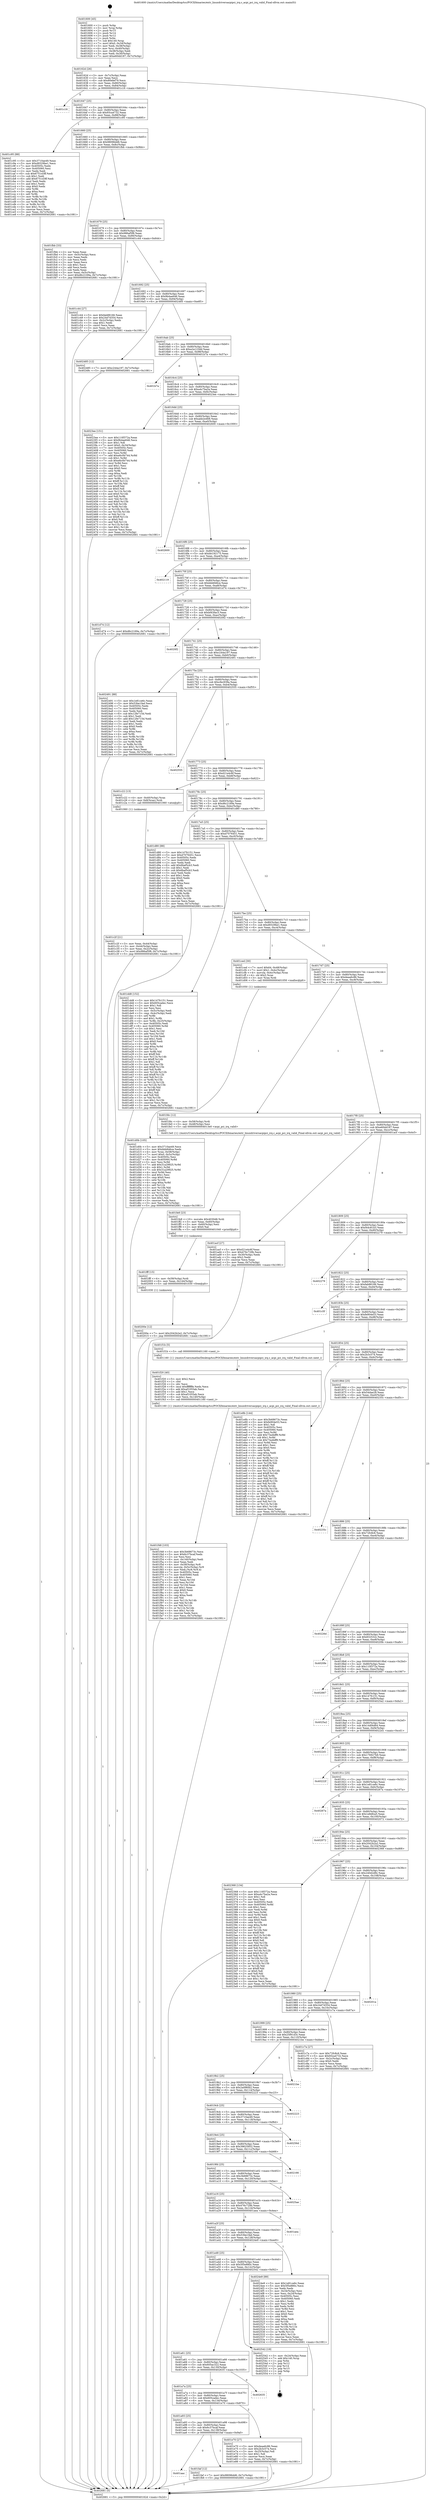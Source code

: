 digraph "0x401600" {
  label = "0x401600 (/mnt/c/Users/mathe/Desktop/tcc/POCII/binaries/extr_linuxdriversacpipci_irq.c_acpi_pci_irq_valid_Final-ollvm.out::main(0))"
  labelloc = "t"
  node[shape=record]

  Entry [label="",width=0.3,height=0.3,shape=circle,fillcolor=black,style=filled]
  "0x40162d" [label="{
     0x40162d [26]\l
     | [instrs]\l
     &nbsp;&nbsp;0x40162d \<+3\>: mov -0x7c(%rbp),%eax\l
     &nbsp;&nbsp;0x401630 \<+2\>: mov %eax,%ecx\l
     &nbsp;&nbsp;0x401632 \<+6\>: sub $0x80efef79,%ecx\l
     &nbsp;&nbsp;0x401638 \<+3\>: mov %eax,-0x80(%rbp)\l
     &nbsp;&nbsp;0x40163b \<+6\>: mov %ecx,-0x84(%rbp)\l
     &nbsp;&nbsp;0x401641 \<+6\>: je 0000000000401c16 \<main+0x616\>\l
  }"]
  "0x401c16" [label="{
     0x401c16\l
  }", style=dashed]
  "0x401647" [label="{
     0x401647 [25]\l
     | [instrs]\l
     &nbsp;&nbsp;0x401647 \<+5\>: jmp 000000000040164c \<main+0x4c\>\l
     &nbsp;&nbsp;0x40164c \<+3\>: mov -0x80(%rbp),%eax\l
     &nbsp;&nbsp;0x40164f \<+5\>: sub $0x93ca4732,%eax\l
     &nbsp;&nbsp;0x401654 \<+6\>: mov %eax,-0x88(%rbp)\l
     &nbsp;&nbsp;0x40165a \<+6\>: je 0000000000401c95 \<main+0x695\>\l
  }"]
  Exit [label="",width=0.3,height=0.3,shape=circle,fillcolor=black,style=filled,peripheries=2]
  "0x401c95" [label="{
     0x401c95 [88]\l
     | [instrs]\l
     &nbsp;&nbsp;0x401c95 \<+5\>: mov $0x3710ae49,%eax\l
     &nbsp;&nbsp;0x401c9a \<+5\>: mov $0xd9329be1,%ecx\l
     &nbsp;&nbsp;0x401c9f \<+7\>: mov 0x40505c,%edx\l
     &nbsp;&nbsp;0x401ca6 \<+7\>: mov 0x405060,%esi\l
     &nbsp;&nbsp;0x401cad \<+2\>: mov %edx,%edi\l
     &nbsp;&nbsp;0x401caf \<+6\>: sub $0x6751d3ff,%edi\l
     &nbsp;&nbsp;0x401cb5 \<+3\>: sub $0x1,%edi\l
     &nbsp;&nbsp;0x401cb8 \<+6\>: add $0x6751d3ff,%edi\l
     &nbsp;&nbsp;0x401cbe \<+3\>: imul %edi,%edx\l
     &nbsp;&nbsp;0x401cc1 \<+3\>: and $0x1,%edx\l
     &nbsp;&nbsp;0x401cc4 \<+3\>: cmp $0x0,%edx\l
     &nbsp;&nbsp;0x401cc7 \<+4\>: sete %r8b\l
     &nbsp;&nbsp;0x401ccb \<+3\>: cmp $0xa,%esi\l
     &nbsp;&nbsp;0x401cce \<+4\>: setl %r9b\l
     &nbsp;&nbsp;0x401cd2 \<+3\>: mov %r8b,%r10b\l
     &nbsp;&nbsp;0x401cd5 \<+3\>: and %r9b,%r10b\l
     &nbsp;&nbsp;0x401cd8 \<+3\>: xor %r9b,%r8b\l
     &nbsp;&nbsp;0x401cdb \<+3\>: or %r8b,%r10b\l
     &nbsp;&nbsp;0x401cde \<+4\>: test $0x1,%r10b\l
     &nbsp;&nbsp;0x401ce2 \<+3\>: cmovne %ecx,%eax\l
     &nbsp;&nbsp;0x401ce5 \<+3\>: mov %eax,-0x7c(%rbp)\l
     &nbsp;&nbsp;0x401ce8 \<+5\>: jmp 0000000000402681 \<main+0x1081\>\l
  }"]
  "0x401660" [label="{
     0x401660 [25]\l
     | [instrs]\l
     &nbsp;&nbsp;0x401660 \<+5\>: jmp 0000000000401665 \<main+0x65\>\l
     &nbsp;&nbsp;0x401665 \<+3\>: mov -0x80(%rbp),%eax\l
     &nbsp;&nbsp;0x401668 \<+5\>: sub $0x98096dd6,%eax\l
     &nbsp;&nbsp;0x40166d \<+6\>: mov %eax,-0x8c(%rbp)\l
     &nbsp;&nbsp;0x401673 \<+6\>: je 0000000000401fbb \<main+0x9bb\>\l
  }"]
  "0x40200e" [label="{
     0x40200e [12]\l
     | [instrs]\l
     &nbsp;&nbsp;0x40200e \<+7\>: movl $0x2042b2a2,-0x7c(%rbp)\l
     &nbsp;&nbsp;0x402015 \<+5\>: jmp 0000000000402681 \<main+0x1081\>\l
  }"]
  "0x401fbb" [label="{
     0x401fbb [33]\l
     | [instrs]\l
     &nbsp;&nbsp;0x401fbb \<+2\>: xor %eax,%eax\l
     &nbsp;&nbsp;0x401fbd \<+3\>: mov -0x5c(%rbp),%ecx\l
     &nbsp;&nbsp;0x401fc0 \<+2\>: mov %eax,%edx\l
     &nbsp;&nbsp;0x401fc2 \<+2\>: sub %ecx,%edx\l
     &nbsp;&nbsp;0x401fc4 \<+2\>: mov %eax,%ecx\l
     &nbsp;&nbsp;0x401fc6 \<+3\>: sub $0x1,%ecx\l
     &nbsp;&nbsp;0x401fc9 \<+2\>: add %ecx,%edx\l
     &nbsp;&nbsp;0x401fcb \<+2\>: sub %edx,%eax\l
     &nbsp;&nbsp;0x401fcd \<+3\>: mov %eax,-0x5c(%rbp)\l
     &nbsp;&nbsp;0x401fd0 \<+7\>: movl $0xd6c2169a,-0x7c(%rbp)\l
     &nbsp;&nbsp;0x401fd7 \<+5\>: jmp 0000000000402681 \<main+0x1081\>\l
  }"]
  "0x401679" [label="{
     0x401679 [25]\l
     | [instrs]\l
     &nbsp;&nbsp;0x401679 \<+5\>: jmp 000000000040167e \<main+0x7e\>\l
     &nbsp;&nbsp;0x40167e \<+3\>: mov -0x80(%rbp),%eax\l
     &nbsp;&nbsp;0x401681 \<+5\>: sub $0x986af5f6,%eax\l
     &nbsp;&nbsp;0x401686 \<+6\>: mov %eax,-0x90(%rbp)\l
     &nbsp;&nbsp;0x40168c \<+6\>: je 0000000000401c44 \<main+0x644\>\l
  }"]
  "0x401fff" [label="{
     0x401fff [15]\l
     | [instrs]\l
     &nbsp;&nbsp;0x401fff \<+4\>: mov -0x58(%rbp),%rdi\l
     &nbsp;&nbsp;0x402003 \<+6\>: mov %eax,-0x144(%rbp)\l
     &nbsp;&nbsp;0x402009 \<+5\>: call 0000000000401030 \<free@plt\>\l
     | [calls]\l
     &nbsp;&nbsp;0x401030 \{1\} (unknown)\l
  }"]
  "0x401c44" [label="{
     0x401c44 [27]\l
     | [instrs]\l
     &nbsp;&nbsp;0x401c44 \<+5\>: mov $0xfab88166,%eax\l
     &nbsp;&nbsp;0x401c49 \<+5\>: mov $0x24d7d354,%ecx\l
     &nbsp;&nbsp;0x401c4e \<+3\>: mov -0x2c(%rbp),%edx\l
     &nbsp;&nbsp;0x401c51 \<+3\>: cmp $0x1,%edx\l
     &nbsp;&nbsp;0x401c54 \<+3\>: cmovl %ecx,%eax\l
     &nbsp;&nbsp;0x401c57 \<+3\>: mov %eax,-0x7c(%rbp)\l
     &nbsp;&nbsp;0x401c5a \<+5\>: jmp 0000000000402681 \<main+0x1081\>\l
  }"]
  "0x401692" [label="{
     0x401692 [25]\l
     | [instrs]\l
     &nbsp;&nbsp;0x401692 \<+5\>: jmp 0000000000401697 \<main+0x97\>\l
     &nbsp;&nbsp;0x401697 \<+3\>: mov -0x80(%rbp),%eax\l
     &nbsp;&nbsp;0x40169a \<+5\>: sub $0x9b4ae646,%eax\l
     &nbsp;&nbsp;0x40169f \<+6\>: mov %eax,-0x94(%rbp)\l
     &nbsp;&nbsp;0x4016a5 \<+6\>: je 0000000000402485 \<main+0xe85\>\l
  }"]
  "0x401fe8" [label="{
     0x401fe8 [23]\l
     | [instrs]\l
     &nbsp;&nbsp;0x401fe8 \<+10\>: movabs $0x4030d6,%rdi\l
     &nbsp;&nbsp;0x401ff2 \<+3\>: mov %eax,-0x60(%rbp)\l
     &nbsp;&nbsp;0x401ff5 \<+3\>: mov -0x60(%rbp),%esi\l
     &nbsp;&nbsp;0x401ff8 \<+2\>: mov $0x0,%al\l
     &nbsp;&nbsp;0x401ffa \<+5\>: call 0000000000401040 \<printf@plt\>\l
     | [calls]\l
     &nbsp;&nbsp;0x401040 \{1\} (unknown)\l
  }"]
  "0x402485" [label="{
     0x402485 [12]\l
     | [instrs]\l
     &nbsp;&nbsp;0x402485 \<+7\>: movl $0xc244a197,-0x7c(%rbp)\l
     &nbsp;&nbsp;0x40248c \<+5\>: jmp 0000000000402681 \<main+0x1081\>\l
  }"]
  "0x4016ab" [label="{
     0x4016ab [25]\l
     | [instrs]\l
     &nbsp;&nbsp;0x4016ab \<+5\>: jmp 00000000004016b0 \<main+0xb0\>\l
     &nbsp;&nbsp;0x4016b0 \<+3\>: mov -0x80(%rbp),%eax\l
     &nbsp;&nbsp;0x4016b3 \<+5\>: sub $0xa2a123dd,%eax\l
     &nbsp;&nbsp;0x4016b8 \<+6\>: mov %eax,-0x98(%rbp)\l
     &nbsp;&nbsp;0x4016be \<+6\>: je 0000000000401b7a \<main+0x57a\>\l
  }"]
  "0x401aac" [label="{
     0x401aac\l
  }", style=dashed]
  "0x401b7a" [label="{
     0x401b7a\l
  }", style=dashed]
  "0x4016c4" [label="{
     0x4016c4 [25]\l
     | [instrs]\l
     &nbsp;&nbsp;0x4016c4 \<+5\>: jmp 00000000004016c9 \<main+0xc9\>\l
     &nbsp;&nbsp;0x4016c9 \<+3\>: mov -0x80(%rbp),%eax\l
     &nbsp;&nbsp;0x4016cc \<+5\>: sub $0xa4c7ba2a,%eax\l
     &nbsp;&nbsp;0x4016d1 \<+6\>: mov %eax,-0x9c(%rbp)\l
     &nbsp;&nbsp;0x4016d7 \<+6\>: je 00000000004023ee \<main+0xdee\>\l
  }"]
  "0x401faf" [label="{
     0x401faf [12]\l
     | [instrs]\l
     &nbsp;&nbsp;0x401faf \<+7\>: movl $0x98096dd6,-0x7c(%rbp)\l
     &nbsp;&nbsp;0x401fb6 \<+5\>: jmp 0000000000402681 \<main+0x1081\>\l
  }"]
  "0x4023ee" [label="{
     0x4023ee [151]\l
     | [instrs]\l
     &nbsp;&nbsp;0x4023ee \<+5\>: mov $0x110f372a,%eax\l
     &nbsp;&nbsp;0x4023f3 \<+5\>: mov $0x9b4ae646,%ecx\l
     &nbsp;&nbsp;0x4023f8 \<+2\>: mov $0x1,%dl\l
     &nbsp;&nbsp;0x4023fa \<+7\>: movl $0x0,-0x34(%rbp)\l
     &nbsp;&nbsp;0x402401 \<+7\>: mov 0x40505c,%esi\l
     &nbsp;&nbsp;0x402408 \<+7\>: mov 0x405060,%edi\l
     &nbsp;&nbsp;0x40240f \<+3\>: mov %esi,%r8d\l
     &nbsp;&nbsp;0x402412 \<+7\>: add $0xe6c0b744,%r8d\l
     &nbsp;&nbsp;0x402419 \<+4\>: sub $0x1,%r8d\l
     &nbsp;&nbsp;0x40241d \<+7\>: sub $0xe6c0b744,%r8d\l
     &nbsp;&nbsp;0x402424 \<+4\>: imul %r8d,%esi\l
     &nbsp;&nbsp;0x402428 \<+3\>: and $0x1,%esi\l
     &nbsp;&nbsp;0x40242b \<+3\>: cmp $0x0,%esi\l
     &nbsp;&nbsp;0x40242e \<+4\>: sete %r9b\l
     &nbsp;&nbsp;0x402432 \<+3\>: cmp $0xa,%edi\l
     &nbsp;&nbsp;0x402435 \<+4\>: setl %r10b\l
     &nbsp;&nbsp;0x402439 \<+3\>: mov %r9b,%r11b\l
     &nbsp;&nbsp;0x40243c \<+4\>: xor $0xff,%r11b\l
     &nbsp;&nbsp;0x402440 \<+3\>: mov %r10b,%bl\l
     &nbsp;&nbsp;0x402443 \<+3\>: xor $0xff,%bl\l
     &nbsp;&nbsp;0x402446 \<+3\>: xor $0x0,%dl\l
     &nbsp;&nbsp;0x402449 \<+3\>: mov %r11b,%r14b\l
     &nbsp;&nbsp;0x40244c \<+4\>: and $0x0,%r14b\l
     &nbsp;&nbsp;0x402450 \<+3\>: and %dl,%r9b\l
     &nbsp;&nbsp;0x402453 \<+3\>: mov %bl,%r15b\l
     &nbsp;&nbsp;0x402456 \<+4\>: and $0x0,%r15b\l
     &nbsp;&nbsp;0x40245a \<+3\>: and %dl,%r10b\l
     &nbsp;&nbsp;0x40245d \<+3\>: or %r9b,%r14b\l
     &nbsp;&nbsp;0x402460 \<+3\>: or %r10b,%r15b\l
     &nbsp;&nbsp;0x402463 \<+3\>: xor %r15b,%r14b\l
     &nbsp;&nbsp;0x402466 \<+3\>: or %bl,%r11b\l
     &nbsp;&nbsp;0x402469 \<+4\>: xor $0xff,%r11b\l
     &nbsp;&nbsp;0x40246d \<+3\>: or $0x0,%dl\l
     &nbsp;&nbsp;0x402470 \<+3\>: and %dl,%r11b\l
     &nbsp;&nbsp;0x402473 \<+3\>: or %r11b,%r14b\l
     &nbsp;&nbsp;0x402476 \<+4\>: test $0x1,%r14b\l
     &nbsp;&nbsp;0x40247a \<+3\>: cmovne %ecx,%eax\l
     &nbsp;&nbsp;0x40247d \<+3\>: mov %eax,-0x7c(%rbp)\l
     &nbsp;&nbsp;0x402480 \<+5\>: jmp 0000000000402681 \<main+0x1081\>\l
  }"]
  "0x4016dd" [label="{
     0x4016dd [25]\l
     | [instrs]\l
     &nbsp;&nbsp;0x4016dd \<+5\>: jmp 00000000004016e2 \<main+0xe2\>\l
     &nbsp;&nbsp;0x4016e2 \<+3\>: mov -0x80(%rbp),%eax\l
     &nbsp;&nbsp;0x4016e5 \<+5\>: sub $0xabb2e468,%eax\l
     &nbsp;&nbsp;0x4016ea \<+6\>: mov %eax,-0xa0(%rbp)\l
     &nbsp;&nbsp;0x4016f0 \<+6\>: je 0000000000402600 \<main+0x1000\>\l
  }"]
  "0x401f48" [label="{
     0x401f48 [103]\l
     | [instrs]\l
     &nbsp;&nbsp;0x401f48 \<+5\>: mov $0x3b68673c,%ecx\l
     &nbsp;&nbsp;0x401f4d \<+5\>: mov $0x6c37bcaf,%edx\l
     &nbsp;&nbsp;0x401f52 \<+2\>: xor %esi,%esi\l
     &nbsp;&nbsp;0x401f54 \<+6\>: mov -0x140(%rbp),%edi\l
     &nbsp;&nbsp;0x401f5a \<+3\>: imul %eax,%edi\l
     &nbsp;&nbsp;0x401f5d \<+4\>: mov -0x58(%rbp),%r8\l
     &nbsp;&nbsp;0x401f61 \<+4\>: movslq -0x5c(%rbp),%r9\l
     &nbsp;&nbsp;0x401f65 \<+4\>: mov %edi,(%r8,%r9,4)\l
     &nbsp;&nbsp;0x401f69 \<+7\>: mov 0x40505c,%eax\l
     &nbsp;&nbsp;0x401f70 \<+7\>: mov 0x405060,%edi\l
     &nbsp;&nbsp;0x401f77 \<+3\>: sub $0x1,%esi\l
     &nbsp;&nbsp;0x401f7a \<+3\>: mov %eax,%r10d\l
     &nbsp;&nbsp;0x401f7d \<+3\>: add %esi,%r10d\l
     &nbsp;&nbsp;0x401f80 \<+4\>: imul %r10d,%eax\l
     &nbsp;&nbsp;0x401f84 \<+3\>: and $0x1,%eax\l
     &nbsp;&nbsp;0x401f87 \<+3\>: cmp $0x0,%eax\l
     &nbsp;&nbsp;0x401f8a \<+4\>: sete %r11b\l
     &nbsp;&nbsp;0x401f8e \<+3\>: cmp $0xa,%edi\l
     &nbsp;&nbsp;0x401f91 \<+3\>: setl %bl\l
     &nbsp;&nbsp;0x401f94 \<+3\>: mov %r11b,%r14b\l
     &nbsp;&nbsp;0x401f97 \<+3\>: and %bl,%r14b\l
     &nbsp;&nbsp;0x401f9a \<+3\>: xor %bl,%r11b\l
     &nbsp;&nbsp;0x401f9d \<+3\>: or %r11b,%r14b\l
     &nbsp;&nbsp;0x401fa0 \<+4\>: test $0x1,%r14b\l
     &nbsp;&nbsp;0x401fa4 \<+3\>: cmovne %edx,%ecx\l
     &nbsp;&nbsp;0x401fa7 \<+3\>: mov %ecx,-0x7c(%rbp)\l
     &nbsp;&nbsp;0x401faa \<+5\>: jmp 0000000000402681 \<main+0x1081\>\l
  }"]
  "0x402600" [label="{
     0x402600\l
  }", style=dashed]
  "0x4016f6" [label="{
     0x4016f6 [25]\l
     | [instrs]\l
     &nbsp;&nbsp;0x4016f6 \<+5\>: jmp 00000000004016fb \<main+0xfb\>\l
     &nbsp;&nbsp;0x4016fb \<+3\>: mov -0x80(%rbp),%eax\l
     &nbsp;&nbsp;0x4016fe \<+5\>: sub $0xbb192175,%eax\l
     &nbsp;&nbsp;0x401703 \<+6\>: mov %eax,-0xa4(%rbp)\l
     &nbsp;&nbsp;0x401709 \<+6\>: je 0000000000402119 \<main+0xb19\>\l
  }"]
  "0x401f20" [label="{
     0x401f20 [40]\l
     | [instrs]\l
     &nbsp;&nbsp;0x401f20 \<+5\>: mov $0x2,%ecx\l
     &nbsp;&nbsp;0x401f25 \<+1\>: cltd\l
     &nbsp;&nbsp;0x401f26 \<+2\>: idiv %ecx\l
     &nbsp;&nbsp;0x401f28 \<+6\>: imul $0xfffffffe,%edx,%ecx\l
     &nbsp;&nbsp;0x401f2e \<+6\>: add $0xaf1055ab,%ecx\l
     &nbsp;&nbsp;0x401f34 \<+3\>: add $0x1,%ecx\l
     &nbsp;&nbsp;0x401f37 \<+6\>: sub $0xaf1055ab,%ecx\l
     &nbsp;&nbsp;0x401f3d \<+6\>: mov %ecx,-0x140(%rbp)\l
     &nbsp;&nbsp;0x401f43 \<+5\>: call 0000000000401160 \<next_i\>\l
     | [calls]\l
     &nbsp;&nbsp;0x401160 \{1\} (/mnt/c/Users/mathe/Desktop/tcc/POCII/binaries/extr_linuxdriversacpipci_irq.c_acpi_pci_irq_valid_Final-ollvm.out::next_i)\l
  }"]
  "0x402119" [label="{
     0x402119\l
  }", style=dashed]
  "0x40170f" [label="{
     0x40170f [25]\l
     | [instrs]\l
     &nbsp;&nbsp;0x40170f \<+5\>: jmp 0000000000401714 \<main+0x114\>\l
     &nbsp;&nbsp;0x401714 \<+3\>: mov -0x80(%rbp),%eax\l
     &nbsp;&nbsp;0x401717 \<+5\>: sub $0xbbb846ce,%eax\l
     &nbsp;&nbsp;0x40171c \<+6\>: mov %eax,-0xa8(%rbp)\l
     &nbsp;&nbsp;0x401722 \<+6\>: je 0000000000401d74 \<main+0x774\>\l
  }"]
  "0x401a93" [label="{
     0x401a93 [25]\l
     | [instrs]\l
     &nbsp;&nbsp;0x401a93 \<+5\>: jmp 0000000000401a98 \<main+0x498\>\l
     &nbsp;&nbsp;0x401a98 \<+3\>: mov -0x80(%rbp),%eax\l
     &nbsp;&nbsp;0x401a9b \<+5\>: sub $0x6c37bcaf,%eax\l
     &nbsp;&nbsp;0x401aa0 \<+6\>: mov %eax,-0x138(%rbp)\l
     &nbsp;&nbsp;0x401aa6 \<+6\>: je 0000000000401faf \<main+0x9af\>\l
  }"]
  "0x401d74" [label="{
     0x401d74 [12]\l
     | [instrs]\l
     &nbsp;&nbsp;0x401d74 \<+7\>: movl $0xd6c2169a,-0x7c(%rbp)\l
     &nbsp;&nbsp;0x401d7b \<+5\>: jmp 0000000000402681 \<main+0x1081\>\l
  }"]
  "0x401728" [label="{
     0x401728 [25]\l
     | [instrs]\l
     &nbsp;&nbsp;0x401728 \<+5\>: jmp 000000000040172d \<main+0x12d\>\l
     &nbsp;&nbsp;0x40172d \<+3\>: mov -0x80(%rbp),%eax\l
     &nbsp;&nbsp;0x401730 \<+5\>: sub $0xbf43fac3,%eax\l
     &nbsp;&nbsp;0x401735 \<+6\>: mov %eax,-0xac(%rbp)\l
     &nbsp;&nbsp;0x40173b \<+6\>: je 00000000004020f2 \<main+0xaf2\>\l
  }"]
  "0x401e70" [label="{
     0x401e70 [27]\l
     | [instrs]\l
     &nbsp;&nbsp;0x401e70 \<+5\>: mov $0xdeaa6c86,%eax\l
     &nbsp;&nbsp;0x401e75 \<+5\>: mov $0x2b3c574,%ecx\l
     &nbsp;&nbsp;0x401e7a \<+3\>: mov -0x25(%rbp),%dl\l
     &nbsp;&nbsp;0x401e7d \<+3\>: test $0x1,%dl\l
     &nbsp;&nbsp;0x401e80 \<+3\>: cmovne %ecx,%eax\l
     &nbsp;&nbsp;0x401e83 \<+3\>: mov %eax,-0x7c(%rbp)\l
     &nbsp;&nbsp;0x401e86 \<+5\>: jmp 0000000000402681 \<main+0x1081\>\l
  }"]
  "0x4020f2" [label="{
     0x4020f2\l
  }", style=dashed]
  "0x401741" [label="{
     0x401741 [25]\l
     | [instrs]\l
     &nbsp;&nbsp;0x401741 \<+5\>: jmp 0000000000401746 \<main+0x146\>\l
     &nbsp;&nbsp;0x401746 \<+3\>: mov -0x80(%rbp),%eax\l
     &nbsp;&nbsp;0x401749 \<+5\>: sub $0xc244a197,%eax\l
     &nbsp;&nbsp;0x40174e \<+6\>: mov %eax,-0xb0(%rbp)\l
     &nbsp;&nbsp;0x401754 \<+6\>: je 0000000000402491 \<main+0xe91\>\l
  }"]
  "0x401a7a" [label="{
     0x401a7a [25]\l
     | [instrs]\l
     &nbsp;&nbsp;0x401a7a \<+5\>: jmp 0000000000401a7f \<main+0x47f\>\l
     &nbsp;&nbsp;0x401a7f \<+3\>: mov -0x80(%rbp),%eax\l
     &nbsp;&nbsp;0x401a82 \<+5\>: sub $0x605cadec,%eax\l
     &nbsp;&nbsp;0x401a87 \<+6\>: mov %eax,-0x134(%rbp)\l
     &nbsp;&nbsp;0x401a8d \<+6\>: je 0000000000401e70 \<main+0x870\>\l
  }"]
  "0x402491" [label="{
     0x402491 [88]\l
     | [instrs]\l
     &nbsp;&nbsp;0x402491 \<+5\>: mov $0x1e81ce6c,%eax\l
     &nbsp;&nbsp;0x402496 \<+5\>: mov $0x53be1fad,%ecx\l
     &nbsp;&nbsp;0x40249b \<+7\>: mov 0x40505c,%edx\l
     &nbsp;&nbsp;0x4024a2 \<+7\>: mov 0x405060,%esi\l
     &nbsp;&nbsp;0x4024a9 \<+2\>: mov %edx,%edi\l
     &nbsp;&nbsp;0x4024ab \<+6\>: sub $0x12fe715d,%edi\l
     &nbsp;&nbsp;0x4024b1 \<+3\>: sub $0x1,%edi\l
     &nbsp;&nbsp;0x4024b4 \<+6\>: add $0x12fe715d,%edi\l
     &nbsp;&nbsp;0x4024ba \<+3\>: imul %edi,%edx\l
     &nbsp;&nbsp;0x4024bd \<+3\>: and $0x1,%edx\l
     &nbsp;&nbsp;0x4024c0 \<+3\>: cmp $0x0,%edx\l
     &nbsp;&nbsp;0x4024c3 \<+4\>: sete %r8b\l
     &nbsp;&nbsp;0x4024c7 \<+3\>: cmp $0xa,%esi\l
     &nbsp;&nbsp;0x4024ca \<+4\>: setl %r9b\l
     &nbsp;&nbsp;0x4024ce \<+3\>: mov %r8b,%r10b\l
     &nbsp;&nbsp;0x4024d1 \<+3\>: and %r9b,%r10b\l
     &nbsp;&nbsp;0x4024d4 \<+3\>: xor %r9b,%r8b\l
     &nbsp;&nbsp;0x4024d7 \<+3\>: or %r8b,%r10b\l
     &nbsp;&nbsp;0x4024da \<+4\>: test $0x1,%r10b\l
     &nbsp;&nbsp;0x4024de \<+3\>: cmovne %ecx,%eax\l
     &nbsp;&nbsp;0x4024e1 \<+3\>: mov %eax,-0x7c(%rbp)\l
     &nbsp;&nbsp;0x4024e4 \<+5\>: jmp 0000000000402681 \<main+0x1081\>\l
  }"]
  "0x40175a" [label="{
     0x40175a [25]\l
     | [instrs]\l
     &nbsp;&nbsp;0x40175a \<+5\>: jmp 000000000040175f \<main+0x15f\>\l
     &nbsp;&nbsp;0x40175f \<+3\>: mov -0x80(%rbp),%eax\l
     &nbsp;&nbsp;0x401762 \<+5\>: sub $0xcfec939a,%eax\l
     &nbsp;&nbsp;0x401767 \<+6\>: mov %eax,-0xb4(%rbp)\l
     &nbsp;&nbsp;0x40176d \<+6\>: je 0000000000402555 \<main+0xf55\>\l
  }"]
  "0x402635" [label="{
     0x402635\l
  }", style=dashed]
  "0x402555" [label="{
     0x402555\l
  }", style=dashed]
  "0x401773" [label="{
     0x401773 [25]\l
     | [instrs]\l
     &nbsp;&nbsp;0x401773 \<+5\>: jmp 0000000000401778 \<main+0x178\>\l
     &nbsp;&nbsp;0x401778 \<+3\>: mov -0x80(%rbp),%eax\l
     &nbsp;&nbsp;0x40177b \<+5\>: sub $0xd21e4c6f,%eax\l
     &nbsp;&nbsp;0x401780 \<+6\>: mov %eax,-0xb8(%rbp)\l
     &nbsp;&nbsp;0x401786 \<+6\>: je 0000000000401c22 \<main+0x622\>\l
  }"]
  "0x401a61" [label="{
     0x401a61 [25]\l
     | [instrs]\l
     &nbsp;&nbsp;0x401a61 \<+5\>: jmp 0000000000401a66 \<main+0x466\>\l
     &nbsp;&nbsp;0x401a66 \<+3\>: mov -0x80(%rbp),%eax\l
     &nbsp;&nbsp;0x401a69 \<+5\>: sub $0x605ac322,%eax\l
     &nbsp;&nbsp;0x401a6e \<+6\>: mov %eax,-0x130(%rbp)\l
     &nbsp;&nbsp;0x401a74 \<+6\>: je 0000000000402635 \<main+0x1035\>\l
  }"]
  "0x401c22" [label="{
     0x401c22 [13]\l
     | [instrs]\l
     &nbsp;&nbsp;0x401c22 \<+4\>: mov -0x40(%rbp),%rax\l
     &nbsp;&nbsp;0x401c26 \<+4\>: mov 0x8(%rax),%rdi\l
     &nbsp;&nbsp;0x401c2a \<+5\>: call 0000000000401060 \<atoi@plt\>\l
     | [calls]\l
     &nbsp;&nbsp;0x401060 \{1\} (unknown)\l
  }"]
  "0x40178c" [label="{
     0x40178c [25]\l
     | [instrs]\l
     &nbsp;&nbsp;0x40178c \<+5\>: jmp 0000000000401791 \<main+0x191\>\l
     &nbsp;&nbsp;0x401791 \<+3\>: mov -0x80(%rbp),%eax\l
     &nbsp;&nbsp;0x401794 \<+5\>: sub $0xd6c2169a,%eax\l
     &nbsp;&nbsp;0x401799 \<+6\>: mov %eax,-0xbc(%rbp)\l
     &nbsp;&nbsp;0x40179f \<+6\>: je 0000000000401d80 \<main+0x780\>\l
  }"]
  "0x402542" [label="{
     0x402542 [19]\l
     | [instrs]\l
     &nbsp;&nbsp;0x402542 \<+3\>: mov -0x24(%rbp),%eax\l
     &nbsp;&nbsp;0x402545 \<+7\>: add $0x140,%rsp\l
     &nbsp;&nbsp;0x40254c \<+1\>: pop %rbx\l
     &nbsp;&nbsp;0x40254d \<+2\>: pop %r12\l
     &nbsp;&nbsp;0x40254f \<+2\>: pop %r14\l
     &nbsp;&nbsp;0x402551 \<+2\>: pop %r15\l
     &nbsp;&nbsp;0x402553 \<+1\>: pop %rbp\l
     &nbsp;&nbsp;0x402554 \<+1\>: ret\l
  }"]
  "0x401d80" [label="{
     0x401d80 [88]\l
     | [instrs]\l
     &nbsp;&nbsp;0x401d80 \<+5\>: mov $0x147fc151,%eax\l
     &nbsp;&nbsp;0x401d85 \<+5\>: mov $0xd7076451,%ecx\l
     &nbsp;&nbsp;0x401d8a \<+7\>: mov 0x40505c,%edx\l
     &nbsp;&nbsp;0x401d91 \<+7\>: mov 0x405060,%esi\l
     &nbsp;&nbsp;0x401d98 \<+2\>: mov %edx,%edi\l
     &nbsp;&nbsp;0x401d9a \<+6\>: add $0x6baf5cb3,%edi\l
     &nbsp;&nbsp;0x401da0 \<+3\>: sub $0x1,%edi\l
     &nbsp;&nbsp;0x401da3 \<+6\>: sub $0x6baf5cb3,%edi\l
     &nbsp;&nbsp;0x401da9 \<+3\>: imul %edi,%edx\l
     &nbsp;&nbsp;0x401dac \<+3\>: and $0x1,%edx\l
     &nbsp;&nbsp;0x401daf \<+3\>: cmp $0x0,%edx\l
     &nbsp;&nbsp;0x401db2 \<+4\>: sete %r8b\l
     &nbsp;&nbsp;0x401db6 \<+3\>: cmp $0xa,%esi\l
     &nbsp;&nbsp;0x401db9 \<+4\>: setl %r9b\l
     &nbsp;&nbsp;0x401dbd \<+3\>: mov %r8b,%r10b\l
     &nbsp;&nbsp;0x401dc0 \<+3\>: and %r9b,%r10b\l
     &nbsp;&nbsp;0x401dc3 \<+3\>: xor %r9b,%r8b\l
     &nbsp;&nbsp;0x401dc6 \<+3\>: or %r8b,%r10b\l
     &nbsp;&nbsp;0x401dc9 \<+4\>: test $0x1,%r10b\l
     &nbsp;&nbsp;0x401dcd \<+3\>: cmovne %ecx,%eax\l
     &nbsp;&nbsp;0x401dd0 \<+3\>: mov %eax,-0x7c(%rbp)\l
     &nbsp;&nbsp;0x401dd3 \<+5\>: jmp 0000000000402681 \<main+0x1081\>\l
  }"]
  "0x4017a5" [label="{
     0x4017a5 [25]\l
     | [instrs]\l
     &nbsp;&nbsp;0x4017a5 \<+5\>: jmp 00000000004017aa \<main+0x1aa\>\l
     &nbsp;&nbsp;0x4017aa \<+3\>: mov -0x80(%rbp),%eax\l
     &nbsp;&nbsp;0x4017ad \<+5\>: sub $0xd7076451,%eax\l
     &nbsp;&nbsp;0x4017b2 \<+6\>: mov %eax,-0xc0(%rbp)\l
     &nbsp;&nbsp;0x4017b8 \<+6\>: je 0000000000401dd8 \<main+0x7d8\>\l
  }"]
  "0x401a48" [label="{
     0x401a48 [25]\l
     | [instrs]\l
     &nbsp;&nbsp;0x401a48 \<+5\>: jmp 0000000000401a4d \<main+0x44d\>\l
     &nbsp;&nbsp;0x401a4d \<+3\>: mov -0x80(%rbp),%eax\l
     &nbsp;&nbsp;0x401a50 \<+5\>: sub $0x5f5e880c,%eax\l
     &nbsp;&nbsp;0x401a55 \<+6\>: mov %eax,-0x12c(%rbp)\l
     &nbsp;&nbsp;0x401a5b \<+6\>: je 0000000000402542 \<main+0xf42\>\l
  }"]
  "0x401dd8" [label="{
     0x401dd8 [152]\l
     | [instrs]\l
     &nbsp;&nbsp;0x401dd8 \<+5\>: mov $0x147fc151,%eax\l
     &nbsp;&nbsp;0x401ddd \<+5\>: mov $0x605cadec,%ecx\l
     &nbsp;&nbsp;0x401de2 \<+2\>: mov $0x1,%dl\l
     &nbsp;&nbsp;0x401de4 \<+2\>: xor %esi,%esi\l
     &nbsp;&nbsp;0x401de6 \<+3\>: mov -0x5c(%rbp),%edi\l
     &nbsp;&nbsp;0x401de9 \<+3\>: cmp -0x4c(%rbp),%edi\l
     &nbsp;&nbsp;0x401dec \<+4\>: setl %r8b\l
     &nbsp;&nbsp;0x401df0 \<+4\>: and $0x1,%r8b\l
     &nbsp;&nbsp;0x401df4 \<+4\>: mov %r8b,-0x25(%rbp)\l
     &nbsp;&nbsp;0x401df8 \<+7\>: mov 0x40505c,%edi\l
     &nbsp;&nbsp;0x401dff \<+8\>: mov 0x405060,%r9d\l
     &nbsp;&nbsp;0x401e07 \<+3\>: sub $0x1,%esi\l
     &nbsp;&nbsp;0x401e0a \<+3\>: mov %edi,%r10d\l
     &nbsp;&nbsp;0x401e0d \<+3\>: add %esi,%r10d\l
     &nbsp;&nbsp;0x401e10 \<+4\>: imul %r10d,%edi\l
     &nbsp;&nbsp;0x401e14 \<+3\>: and $0x1,%edi\l
     &nbsp;&nbsp;0x401e17 \<+3\>: cmp $0x0,%edi\l
     &nbsp;&nbsp;0x401e1a \<+4\>: sete %r8b\l
     &nbsp;&nbsp;0x401e1e \<+4\>: cmp $0xa,%r9d\l
     &nbsp;&nbsp;0x401e22 \<+4\>: setl %r11b\l
     &nbsp;&nbsp;0x401e26 \<+3\>: mov %r8b,%bl\l
     &nbsp;&nbsp;0x401e29 \<+3\>: xor $0xff,%bl\l
     &nbsp;&nbsp;0x401e2c \<+3\>: mov %r11b,%r14b\l
     &nbsp;&nbsp;0x401e2f \<+4\>: xor $0xff,%r14b\l
     &nbsp;&nbsp;0x401e33 \<+3\>: xor $0x1,%dl\l
     &nbsp;&nbsp;0x401e36 \<+3\>: mov %bl,%r15b\l
     &nbsp;&nbsp;0x401e39 \<+4\>: and $0xff,%r15b\l
     &nbsp;&nbsp;0x401e3d \<+3\>: and %dl,%r8b\l
     &nbsp;&nbsp;0x401e40 \<+3\>: mov %r14b,%r12b\l
     &nbsp;&nbsp;0x401e43 \<+4\>: and $0xff,%r12b\l
     &nbsp;&nbsp;0x401e47 \<+3\>: and %dl,%r11b\l
     &nbsp;&nbsp;0x401e4a \<+3\>: or %r8b,%r15b\l
     &nbsp;&nbsp;0x401e4d \<+3\>: or %r11b,%r12b\l
     &nbsp;&nbsp;0x401e50 \<+3\>: xor %r12b,%r15b\l
     &nbsp;&nbsp;0x401e53 \<+3\>: or %r14b,%bl\l
     &nbsp;&nbsp;0x401e56 \<+3\>: xor $0xff,%bl\l
     &nbsp;&nbsp;0x401e59 \<+3\>: or $0x1,%dl\l
     &nbsp;&nbsp;0x401e5c \<+2\>: and %dl,%bl\l
     &nbsp;&nbsp;0x401e5e \<+3\>: or %bl,%r15b\l
     &nbsp;&nbsp;0x401e61 \<+4\>: test $0x1,%r15b\l
     &nbsp;&nbsp;0x401e65 \<+3\>: cmovne %ecx,%eax\l
     &nbsp;&nbsp;0x401e68 \<+3\>: mov %eax,-0x7c(%rbp)\l
     &nbsp;&nbsp;0x401e6b \<+5\>: jmp 0000000000402681 \<main+0x1081\>\l
  }"]
  "0x4017be" [label="{
     0x4017be [25]\l
     | [instrs]\l
     &nbsp;&nbsp;0x4017be \<+5\>: jmp 00000000004017c3 \<main+0x1c3\>\l
     &nbsp;&nbsp;0x4017c3 \<+3\>: mov -0x80(%rbp),%eax\l
     &nbsp;&nbsp;0x4017c6 \<+5\>: sub $0xd9329be1,%eax\l
     &nbsp;&nbsp;0x4017cb \<+6\>: mov %eax,-0xc4(%rbp)\l
     &nbsp;&nbsp;0x4017d1 \<+6\>: je 0000000000401ced \<main+0x6ed\>\l
  }"]
  "0x4024e9" [label="{
     0x4024e9 [89]\l
     | [instrs]\l
     &nbsp;&nbsp;0x4024e9 \<+5\>: mov $0x1e81ce6c,%eax\l
     &nbsp;&nbsp;0x4024ee \<+5\>: mov $0x5f5e880c,%ecx\l
     &nbsp;&nbsp;0x4024f3 \<+2\>: xor %edx,%edx\l
     &nbsp;&nbsp;0x4024f5 \<+3\>: mov -0x34(%rbp),%esi\l
     &nbsp;&nbsp;0x4024f8 \<+3\>: mov %esi,-0x24(%rbp)\l
     &nbsp;&nbsp;0x4024fb \<+7\>: mov 0x40505c,%esi\l
     &nbsp;&nbsp;0x402502 \<+7\>: mov 0x405060,%edi\l
     &nbsp;&nbsp;0x402509 \<+3\>: sub $0x1,%edx\l
     &nbsp;&nbsp;0x40250c \<+3\>: mov %esi,%r8d\l
     &nbsp;&nbsp;0x40250f \<+3\>: add %edx,%r8d\l
     &nbsp;&nbsp;0x402512 \<+4\>: imul %r8d,%esi\l
     &nbsp;&nbsp;0x402516 \<+3\>: and $0x1,%esi\l
     &nbsp;&nbsp;0x402519 \<+3\>: cmp $0x0,%esi\l
     &nbsp;&nbsp;0x40251c \<+4\>: sete %r9b\l
     &nbsp;&nbsp;0x402520 \<+3\>: cmp $0xa,%edi\l
     &nbsp;&nbsp;0x402523 \<+4\>: setl %r10b\l
     &nbsp;&nbsp;0x402527 \<+3\>: mov %r9b,%r11b\l
     &nbsp;&nbsp;0x40252a \<+3\>: and %r10b,%r11b\l
     &nbsp;&nbsp;0x40252d \<+3\>: xor %r10b,%r9b\l
     &nbsp;&nbsp;0x402530 \<+3\>: or %r9b,%r11b\l
     &nbsp;&nbsp;0x402533 \<+4\>: test $0x1,%r11b\l
     &nbsp;&nbsp;0x402537 \<+3\>: cmovne %ecx,%eax\l
     &nbsp;&nbsp;0x40253a \<+3\>: mov %eax,-0x7c(%rbp)\l
     &nbsp;&nbsp;0x40253d \<+5\>: jmp 0000000000402681 \<main+0x1081\>\l
  }"]
  "0x401ced" [label="{
     0x401ced [30]\l
     | [instrs]\l
     &nbsp;&nbsp;0x401ced \<+7\>: movl $0x64,-0x48(%rbp)\l
     &nbsp;&nbsp;0x401cf4 \<+7\>: movl $0x1,-0x4c(%rbp)\l
     &nbsp;&nbsp;0x401cfb \<+4\>: movslq -0x4c(%rbp),%rax\l
     &nbsp;&nbsp;0x401cff \<+4\>: shl $0x2,%rax\l
     &nbsp;&nbsp;0x401d03 \<+3\>: mov %rax,%rdi\l
     &nbsp;&nbsp;0x401d06 \<+5\>: call 0000000000401050 \<malloc@plt\>\l
     | [calls]\l
     &nbsp;&nbsp;0x401050 \{1\} (unknown)\l
  }"]
  "0x4017d7" [label="{
     0x4017d7 [25]\l
     | [instrs]\l
     &nbsp;&nbsp;0x4017d7 \<+5\>: jmp 00000000004017dc \<main+0x1dc\>\l
     &nbsp;&nbsp;0x4017dc \<+3\>: mov -0x80(%rbp),%eax\l
     &nbsp;&nbsp;0x4017df \<+5\>: sub $0xdeaa6c86,%eax\l
     &nbsp;&nbsp;0x4017e4 \<+6\>: mov %eax,-0xc8(%rbp)\l
     &nbsp;&nbsp;0x4017ea \<+6\>: je 0000000000401fdc \<main+0x9dc\>\l
  }"]
  "0x401a2f" [label="{
     0x401a2f [25]\l
     | [instrs]\l
     &nbsp;&nbsp;0x401a2f \<+5\>: jmp 0000000000401a34 \<main+0x434\>\l
     &nbsp;&nbsp;0x401a34 \<+3\>: mov -0x80(%rbp),%eax\l
     &nbsp;&nbsp;0x401a37 \<+5\>: sub $0x53be1fad,%eax\l
     &nbsp;&nbsp;0x401a3c \<+6\>: mov %eax,-0x128(%rbp)\l
     &nbsp;&nbsp;0x401a42 \<+6\>: je 00000000004024e9 \<main+0xee9\>\l
  }"]
  "0x401fdc" [label="{
     0x401fdc [12]\l
     | [instrs]\l
     &nbsp;&nbsp;0x401fdc \<+4\>: mov -0x58(%rbp),%rdi\l
     &nbsp;&nbsp;0x401fe0 \<+3\>: mov -0x48(%rbp),%esi\l
     &nbsp;&nbsp;0x401fe3 \<+5\>: call 00000000004013e0 \<acpi_pci_irq_valid\>\l
     | [calls]\l
     &nbsp;&nbsp;0x4013e0 \{1\} (/mnt/c/Users/mathe/Desktop/tcc/POCII/binaries/extr_linuxdriversacpipci_irq.c_acpi_pci_irq_valid_Final-ollvm.out::acpi_pci_irq_valid)\l
  }"]
  "0x4017f0" [label="{
     0x4017f0 [25]\l
     | [instrs]\l
     &nbsp;&nbsp;0x4017f0 \<+5\>: jmp 00000000004017f5 \<main+0x1f5\>\l
     &nbsp;&nbsp;0x4017f5 \<+3\>: mov -0x80(%rbp),%eax\l
     &nbsp;&nbsp;0x4017f8 \<+5\>: sub $0xe60dd187,%eax\l
     &nbsp;&nbsp;0x4017fd \<+6\>: mov %eax,-0xcc(%rbp)\l
     &nbsp;&nbsp;0x401803 \<+6\>: je 0000000000401acf \<main+0x4cf\>\l
  }"]
  "0x401aea" [label="{
     0x401aea\l
  }", style=dashed]
  "0x401acf" [label="{
     0x401acf [27]\l
     | [instrs]\l
     &nbsp;&nbsp;0x401acf \<+5\>: mov $0xd21e4c6f,%eax\l
     &nbsp;&nbsp;0x401ad4 \<+5\>: mov $0x476c729b,%ecx\l
     &nbsp;&nbsp;0x401ad9 \<+3\>: mov -0x30(%rbp),%edx\l
     &nbsp;&nbsp;0x401adc \<+3\>: cmp $0x2,%edx\l
     &nbsp;&nbsp;0x401adf \<+3\>: cmovne %ecx,%eax\l
     &nbsp;&nbsp;0x401ae2 \<+3\>: mov %eax,-0x7c(%rbp)\l
     &nbsp;&nbsp;0x401ae5 \<+5\>: jmp 0000000000402681 \<main+0x1081\>\l
  }"]
  "0x401809" [label="{
     0x401809 [25]\l
     | [instrs]\l
     &nbsp;&nbsp;0x401809 \<+5\>: jmp 000000000040180e \<main+0x20e\>\l
     &nbsp;&nbsp;0x40180e \<+3\>: mov -0x80(%rbp),%eax\l
     &nbsp;&nbsp;0x401811 \<+5\>: sub $0xf44c81b3,%eax\l
     &nbsp;&nbsp;0x401816 \<+6\>: mov %eax,-0xd0(%rbp)\l
     &nbsp;&nbsp;0x40181c \<+6\>: je 0000000000402279 \<main+0xc79\>\l
  }"]
  "0x402681" [label="{
     0x402681 [5]\l
     | [instrs]\l
     &nbsp;&nbsp;0x402681 \<+5\>: jmp 000000000040162d \<main+0x2d\>\l
  }"]
  "0x401600" [label="{
     0x401600 [45]\l
     | [instrs]\l
     &nbsp;&nbsp;0x401600 \<+1\>: push %rbp\l
     &nbsp;&nbsp;0x401601 \<+3\>: mov %rsp,%rbp\l
     &nbsp;&nbsp;0x401604 \<+2\>: push %r15\l
     &nbsp;&nbsp;0x401606 \<+2\>: push %r14\l
     &nbsp;&nbsp;0x401608 \<+2\>: push %r12\l
     &nbsp;&nbsp;0x40160a \<+1\>: push %rbx\l
     &nbsp;&nbsp;0x40160b \<+7\>: sub $0x140,%rsp\l
     &nbsp;&nbsp;0x401612 \<+7\>: movl $0x0,-0x34(%rbp)\l
     &nbsp;&nbsp;0x401619 \<+3\>: mov %edi,-0x38(%rbp)\l
     &nbsp;&nbsp;0x40161c \<+4\>: mov %rsi,-0x40(%rbp)\l
     &nbsp;&nbsp;0x401620 \<+3\>: mov -0x38(%rbp),%edi\l
     &nbsp;&nbsp;0x401623 \<+3\>: mov %edi,-0x30(%rbp)\l
     &nbsp;&nbsp;0x401626 \<+7\>: movl $0xe60dd187,-0x7c(%rbp)\l
  }"]
  "0x401c2f" [label="{
     0x401c2f [21]\l
     | [instrs]\l
     &nbsp;&nbsp;0x401c2f \<+3\>: mov %eax,-0x44(%rbp)\l
     &nbsp;&nbsp;0x401c32 \<+3\>: mov -0x44(%rbp),%eax\l
     &nbsp;&nbsp;0x401c35 \<+3\>: mov %eax,-0x2c(%rbp)\l
     &nbsp;&nbsp;0x401c38 \<+7\>: movl $0x986af5f6,-0x7c(%rbp)\l
     &nbsp;&nbsp;0x401c3f \<+5\>: jmp 0000000000402681 \<main+0x1081\>\l
  }"]
  "0x401a16" [label="{
     0x401a16 [25]\l
     | [instrs]\l
     &nbsp;&nbsp;0x401a16 \<+5\>: jmp 0000000000401a1b \<main+0x41b\>\l
     &nbsp;&nbsp;0x401a1b \<+3\>: mov -0x80(%rbp),%eax\l
     &nbsp;&nbsp;0x401a1e \<+5\>: sub $0x476c729b,%eax\l
     &nbsp;&nbsp;0x401a23 \<+6\>: mov %eax,-0x124(%rbp)\l
     &nbsp;&nbsp;0x401a29 \<+6\>: je 0000000000401aea \<main+0x4ea\>\l
  }"]
  "0x402279" [label="{
     0x402279\l
  }", style=dashed]
  "0x401822" [label="{
     0x401822 [25]\l
     | [instrs]\l
     &nbsp;&nbsp;0x401822 \<+5\>: jmp 0000000000401827 \<main+0x227\>\l
     &nbsp;&nbsp;0x401827 \<+3\>: mov -0x80(%rbp),%eax\l
     &nbsp;&nbsp;0x40182a \<+5\>: sub $0xfab88166,%eax\l
     &nbsp;&nbsp;0x40182f \<+6\>: mov %eax,-0xd4(%rbp)\l
     &nbsp;&nbsp;0x401835 \<+6\>: je 0000000000401c5f \<main+0x65f\>\l
  }"]
  "0x4025ae" [label="{
     0x4025ae\l
  }", style=dashed]
  "0x401c5f" [label="{
     0x401c5f\l
  }", style=dashed]
  "0x40183b" [label="{
     0x40183b [25]\l
     | [instrs]\l
     &nbsp;&nbsp;0x40183b \<+5\>: jmp 0000000000401840 \<main+0x240\>\l
     &nbsp;&nbsp;0x401840 \<+3\>: mov -0x80(%rbp),%eax\l
     &nbsp;&nbsp;0x401843 \<+5\>: sub $0xfe904e53,%eax\l
     &nbsp;&nbsp;0x401848 \<+6\>: mov %eax,-0xd8(%rbp)\l
     &nbsp;&nbsp;0x40184e \<+6\>: je 0000000000401f1b \<main+0x91b\>\l
  }"]
  "0x4019fd" [label="{
     0x4019fd [25]\l
     | [instrs]\l
     &nbsp;&nbsp;0x4019fd \<+5\>: jmp 0000000000401a02 \<main+0x402\>\l
     &nbsp;&nbsp;0x401a02 \<+3\>: mov -0x80(%rbp),%eax\l
     &nbsp;&nbsp;0x401a05 \<+5\>: sub $0x3b68673c,%eax\l
     &nbsp;&nbsp;0x401a0a \<+6\>: mov %eax,-0x120(%rbp)\l
     &nbsp;&nbsp;0x401a10 \<+6\>: je 00000000004025ae \<main+0xfae\>\l
  }"]
  "0x401f1b" [label="{
     0x401f1b [5]\l
     | [instrs]\l
     &nbsp;&nbsp;0x401f1b \<+5\>: call 0000000000401160 \<next_i\>\l
     | [calls]\l
     &nbsp;&nbsp;0x401160 \{1\} (/mnt/c/Users/mathe/Desktop/tcc/POCII/binaries/extr_linuxdriversacpipci_irq.c_acpi_pci_irq_valid_Final-ollvm.out::next_i)\l
  }"]
  "0x401854" [label="{
     0x401854 [25]\l
     | [instrs]\l
     &nbsp;&nbsp;0x401854 \<+5\>: jmp 0000000000401859 \<main+0x259\>\l
     &nbsp;&nbsp;0x401859 \<+3\>: mov -0x80(%rbp),%eax\l
     &nbsp;&nbsp;0x40185c \<+5\>: sub $0x2b3c574,%eax\l
     &nbsp;&nbsp;0x401861 \<+6\>: mov %eax,-0xdc(%rbp)\l
     &nbsp;&nbsp;0x401867 \<+6\>: je 0000000000401e8b \<main+0x88b\>\l
  }"]
  "0x402166" [label="{
     0x402166\l
  }", style=dashed]
  "0x401e8b" [label="{
     0x401e8b [144]\l
     | [instrs]\l
     &nbsp;&nbsp;0x401e8b \<+5\>: mov $0x3b68673c,%eax\l
     &nbsp;&nbsp;0x401e90 \<+5\>: mov $0xfe904e53,%ecx\l
     &nbsp;&nbsp;0x401e95 \<+2\>: mov $0x1,%dl\l
     &nbsp;&nbsp;0x401e97 \<+7\>: mov 0x40505c,%esi\l
     &nbsp;&nbsp;0x401e9e \<+7\>: mov 0x405060,%edi\l
     &nbsp;&nbsp;0x401ea5 \<+3\>: mov %esi,%r8d\l
     &nbsp;&nbsp;0x401ea8 \<+7\>: add $0x73a4bff9,%r8d\l
     &nbsp;&nbsp;0x401eaf \<+4\>: sub $0x1,%r8d\l
     &nbsp;&nbsp;0x401eb3 \<+7\>: sub $0x73a4bff9,%r8d\l
     &nbsp;&nbsp;0x401eba \<+4\>: imul %r8d,%esi\l
     &nbsp;&nbsp;0x401ebe \<+3\>: and $0x1,%esi\l
     &nbsp;&nbsp;0x401ec1 \<+3\>: cmp $0x0,%esi\l
     &nbsp;&nbsp;0x401ec4 \<+4\>: sete %r9b\l
     &nbsp;&nbsp;0x401ec8 \<+3\>: cmp $0xa,%edi\l
     &nbsp;&nbsp;0x401ecb \<+4\>: setl %r10b\l
     &nbsp;&nbsp;0x401ecf \<+3\>: mov %r9b,%r11b\l
     &nbsp;&nbsp;0x401ed2 \<+4\>: xor $0xff,%r11b\l
     &nbsp;&nbsp;0x401ed6 \<+3\>: mov %r10b,%bl\l
     &nbsp;&nbsp;0x401ed9 \<+3\>: xor $0xff,%bl\l
     &nbsp;&nbsp;0x401edc \<+3\>: xor $0x1,%dl\l
     &nbsp;&nbsp;0x401edf \<+3\>: mov %r11b,%r14b\l
     &nbsp;&nbsp;0x401ee2 \<+4\>: and $0xff,%r14b\l
     &nbsp;&nbsp;0x401ee6 \<+3\>: and %dl,%r9b\l
     &nbsp;&nbsp;0x401ee9 \<+3\>: mov %bl,%r15b\l
     &nbsp;&nbsp;0x401eec \<+4\>: and $0xff,%r15b\l
     &nbsp;&nbsp;0x401ef0 \<+3\>: and %dl,%r10b\l
     &nbsp;&nbsp;0x401ef3 \<+3\>: or %r9b,%r14b\l
     &nbsp;&nbsp;0x401ef6 \<+3\>: or %r10b,%r15b\l
     &nbsp;&nbsp;0x401ef9 \<+3\>: xor %r15b,%r14b\l
     &nbsp;&nbsp;0x401efc \<+3\>: or %bl,%r11b\l
     &nbsp;&nbsp;0x401eff \<+4\>: xor $0xff,%r11b\l
     &nbsp;&nbsp;0x401f03 \<+3\>: or $0x1,%dl\l
     &nbsp;&nbsp;0x401f06 \<+3\>: and %dl,%r11b\l
     &nbsp;&nbsp;0x401f09 \<+3\>: or %r11b,%r14b\l
     &nbsp;&nbsp;0x401f0c \<+4\>: test $0x1,%r14b\l
     &nbsp;&nbsp;0x401f10 \<+3\>: cmovne %ecx,%eax\l
     &nbsp;&nbsp;0x401f13 \<+3\>: mov %eax,-0x7c(%rbp)\l
     &nbsp;&nbsp;0x401f16 \<+5\>: jmp 0000000000402681 \<main+0x1081\>\l
  }"]
  "0x40186d" [label="{
     0x40186d [25]\l
     | [instrs]\l
     &nbsp;&nbsp;0x40186d \<+5\>: jmp 0000000000401872 \<main+0x272\>\l
     &nbsp;&nbsp;0x401872 \<+3\>: mov -0x80(%rbp),%eax\l
     &nbsp;&nbsp;0x401875 \<+5\>: sub $0x54dae28,%eax\l
     &nbsp;&nbsp;0x40187a \<+6\>: mov %eax,-0xe0(%rbp)\l
     &nbsp;&nbsp;0x401880 \<+6\>: je 000000000040235c \<main+0xd5c\>\l
  }"]
  "0x4019e4" [label="{
     0x4019e4 [25]\l
     | [instrs]\l
     &nbsp;&nbsp;0x4019e4 \<+5\>: jmp 00000000004019e9 \<main+0x3e9\>\l
     &nbsp;&nbsp;0x4019e9 \<+3\>: mov -0x80(%rbp),%eax\l
     &nbsp;&nbsp;0x4019ec \<+5\>: sub $0x39625952,%eax\l
     &nbsp;&nbsp;0x4019f1 \<+6\>: mov %eax,-0x11c(%rbp)\l
     &nbsp;&nbsp;0x4019f7 \<+6\>: je 0000000000402166 \<main+0xb66\>\l
  }"]
  "0x40235c" [label="{
     0x40235c\l
  }", style=dashed]
  "0x401886" [label="{
     0x401886 [25]\l
     | [instrs]\l
     &nbsp;&nbsp;0x401886 \<+5\>: jmp 000000000040188b \<main+0x28b\>\l
     &nbsp;&nbsp;0x40188b \<+3\>: mov -0x80(%rbp),%eax\l
     &nbsp;&nbsp;0x40188e \<+5\>: sub $0x72fc8c6,%eax\l
     &nbsp;&nbsp;0x401893 \<+6\>: mov %eax,-0xe4(%rbp)\l
     &nbsp;&nbsp;0x401899 \<+6\>: je 000000000040226d \<main+0xc6d\>\l
  }"]
  "0x40256d" [label="{
     0x40256d\l
  }", style=dashed]
  "0x40226d" [label="{
     0x40226d\l
  }", style=dashed]
  "0x40189f" [label="{
     0x40189f [25]\l
     | [instrs]\l
     &nbsp;&nbsp;0x40189f \<+5\>: jmp 00000000004018a4 \<main+0x2a4\>\l
     &nbsp;&nbsp;0x4018a4 \<+3\>: mov -0x80(%rbp),%eax\l
     &nbsp;&nbsp;0x4018a7 \<+5\>: sub $0x832532c,%eax\l
     &nbsp;&nbsp;0x4018ac \<+6\>: mov %eax,-0xe8(%rbp)\l
     &nbsp;&nbsp;0x4018b2 \<+6\>: je 00000000004020fe \<main+0xafe\>\l
  }"]
  "0x4019cb" [label="{
     0x4019cb [25]\l
     | [instrs]\l
     &nbsp;&nbsp;0x4019cb \<+5\>: jmp 00000000004019d0 \<main+0x3d0\>\l
     &nbsp;&nbsp;0x4019d0 \<+3\>: mov -0x80(%rbp),%eax\l
     &nbsp;&nbsp;0x4019d3 \<+5\>: sub $0x3710ae49,%eax\l
     &nbsp;&nbsp;0x4019d8 \<+6\>: mov %eax,-0x118(%rbp)\l
     &nbsp;&nbsp;0x4019de \<+6\>: je 000000000040256d \<main+0xf6d\>\l
  }"]
  "0x4020fe" [label="{
     0x4020fe\l
  }", style=dashed]
  "0x4018b8" [label="{
     0x4018b8 [25]\l
     | [instrs]\l
     &nbsp;&nbsp;0x4018b8 \<+5\>: jmp 00000000004018bd \<main+0x2bd\>\l
     &nbsp;&nbsp;0x4018bd \<+3\>: mov -0x80(%rbp),%eax\l
     &nbsp;&nbsp;0x4018c0 \<+5\>: sub $0x110f372a,%eax\l
     &nbsp;&nbsp;0x4018c5 \<+6\>: mov %eax,-0xec(%rbp)\l
     &nbsp;&nbsp;0x4018cb \<+6\>: je 0000000000402667 \<main+0x1067\>\l
  }"]
  "0x402223" [label="{
     0x402223\l
  }", style=dashed]
  "0x402667" [label="{
     0x402667\l
  }", style=dashed]
  "0x4018d1" [label="{
     0x4018d1 [25]\l
     | [instrs]\l
     &nbsp;&nbsp;0x4018d1 \<+5\>: jmp 00000000004018d6 \<main+0x2d6\>\l
     &nbsp;&nbsp;0x4018d6 \<+3\>: mov -0x80(%rbp),%eax\l
     &nbsp;&nbsp;0x4018d9 \<+5\>: sub $0x147fc151,%eax\l
     &nbsp;&nbsp;0x4018de \<+6\>: mov %eax,-0xf0(%rbp)\l
     &nbsp;&nbsp;0x4018e4 \<+6\>: je 00000000004025a2 \<main+0xfa2\>\l
  }"]
  "0x4019b2" [label="{
     0x4019b2 [25]\l
     | [instrs]\l
     &nbsp;&nbsp;0x4019b2 \<+5\>: jmp 00000000004019b7 \<main+0x3b7\>\l
     &nbsp;&nbsp;0x4019b7 \<+3\>: mov -0x80(%rbp),%eax\l
     &nbsp;&nbsp;0x4019ba \<+5\>: sub $0x2a0f80b2,%eax\l
     &nbsp;&nbsp;0x4019bf \<+6\>: mov %eax,-0x114(%rbp)\l
     &nbsp;&nbsp;0x4019c5 \<+6\>: je 0000000000402223 \<main+0xc23\>\l
  }"]
  "0x4025a2" [label="{
     0x4025a2\l
  }", style=dashed]
  "0x4018ea" [label="{
     0x4018ea [25]\l
     | [instrs]\l
     &nbsp;&nbsp;0x4018ea \<+5\>: jmp 00000000004018ef \<main+0x2ef\>\l
     &nbsp;&nbsp;0x4018ef \<+3\>: mov -0x80(%rbp),%eax\l
     &nbsp;&nbsp;0x4018f2 \<+5\>: sub $0x14df4d64,%eax\l
     &nbsp;&nbsp;0x4018f7 \<+6\>: mov %eax,-0xf4(%rbp)\l
     &nbsp;&nbsp;0x4018fd \<+6\>: je 00000000004022d1 \<main+0xcd1\>\l
  }"]
  "0x4021be" [label="{
     0x4021be\l
  }", style=dashed]
  "0x4022d1" [label="{
     0x4022d1\l
  }", style=dashed]
  "0x401903" [label="{
     0x401903 [25]\l
     | [instrs]\l
     &nbsp;&nbsp;0x401903 \<+5\>: jmp 0000000000401908 \<main+0x308\>\l
     &nbsp;&nbsp;0x401908 \<+3\>: mov -0x80(%rbp),%eax\l
     &nbsp;&nbsp;0x40190b \<+5\>: sub $0x176927b9,%eax\l
     &nbsp;&nbsp;0x401910 \<+6\>: mov %eax,-0xf8(%rbp)\l
     &nbsp;&nbsp;0x401916 \<+6\>: je 000000000040222f \<main+0xc2f\>\l
  }"]
  "0x401d0b" [label="{
     0x401d0b [105]\l
     | [instrs]\l
     &nbsp;&nbsp;0x401d0b \<+5\>: mov $0x3710ae49,%ecx\l
     &nbsp;&nbsp;0x401d10 \<+5\>: mov $0xbbb846ce,%edx\l
     &nbsp;&nbsp;0x401d15 \<+4\>: mov %rax,-0x58(%rbp)\l
     &nbsp;&nbsp;0x401d19 \<+7\>: movl $0x0,-0x5c(%rbp)\l
     &nbsp;&nbsp;0x401d20 \<+7\>: mov 0x40505c,%esi\l
     &nbsp;&nbsp;0x401d27 \<+8\>: mov 0x405060,%r8d\l
     &nbsp;&nbsp;0x401d2f \<+3\>: mov %esi,%r9d\l
     &nbsp;&nbsp;0x401d32 \<+7\>: add $0x31a29925,%r9d\l
     &nbsp;&nbsp;0x401d39 \<+4\>: sub $0x1,%r9d\l
     &nbsp;&nbsp;0x401d3d \<+7\>: sub $0x31a29925,%r9d\l
     &nbsp;&nbsp;0x401d44 \<+4\>: imul %r9d,%esi\l
     &nbsp;&nbsp;0x401d48 \<+3\>: and $0x1,%esi\l
     &nbsp;&nbsp;0x401d4b \<+3\>: cmp $0x0,%esi\l
     &nbsp;&nbsp;0x401d4e \<+4\>: sete %r10b\l
     &nbsp;&nbsp;0x401d52 \<+4\>: cmp $0xa,%r8d\l
     &nbsp;&nbsp;0x401d56 \<+4\>: setl %r11b\l
     &nbsp;&nbsp;0x401d5a \<+3\>: mov %r10b,%bl\l
     &nbsp;&nbsp;0x401d5d \<+3\>: and %r11b,%bl\l
     &nbsp;&nbsp;0x401d60 \<+3\>: xor %r11b,%r10b\l
     &nbsp;&nbsp;0x401d63 \<+3\>: or %r10b,%bl\l
     &nbsp;&nbsp;0x401d66 \<+3\>: test $0x1,%bl\l
     &nbsp;&nbsp;0x401d69 \<+3\>: cmovne %edx,%ecx\l
     &nbsp;&nbsp;0x401d6c \<+3\>: mov %ecx,-0x7c(%rbp)\l
     &nbsp;&nbsp;0x401d6f \<+5\>: jmp 0000000000402681 \<main+0x1081\>\l
  }"]
  "0x40222f" [label="{
     0x40222f\l
  }", style=dashed]
  "0x40191c" [label="{
     0x40191c [25]\l
     | [instrs]\l
     &nbsp;&nbsp;0x40191c \<+5\>: jmp 0000000000401921 \<main+0x321\>\l
     &nbsp;&nbsp;0x401921 \<+3\>: mov -0x80(%rbp),%eax\l
     &nbsp;&nbsp;0x401924 \<+5\>: sub $0x1e81ce6c,%eax\l
     &nbsp;&nbsp;0x401929 \<+6\>: mov %eax,-0xfc(%rbp)\l
     &nbsp;&nbsp;0x40192f \<+6\>: je 000000000040267a \<main+0x107a\>\l
  }"]
  "0x401999" [label="{
     0x401999 [25]\l
     | [instrs]\l
     &nbsp;&nbsp;0x401999 \<+5\>: jmp 000000000040199e \<main+0x39e\>\l
     &nbsp;&nbsp;0x40199e \<+3\>: mov -0x80(%rbp),%eax\l
     &nbsp;&nbsp;0x4019a1 \<+5\>: sub $0x25f91d3c,%eax\l
     &nbsp;&nbsp;0x4019a6 \<+6\>: mov %eax,-0x110(%rbp)\l
     &nbsp;&nbsp;0x4019ac \<+6\>: je 00000000004021be \<main+0xbbe\>\l
  }"]
  "0x40267a" [label="{
     0x40267a\l
  }", style=dashed]
  "0x401935" [label="{
     0x401935 [25]\l
     | [instrs]\l
     &nbsp;&nbsp;0x401935 \<+5\>: jmp 000000000040193a \<main+0x33a\>\l
     &nbsp;&nbsp;0x40193a \<+3\>: mov -0x80(%rbp),%eax\l
     &nbsp;&nbsp;0x40193d \<+5\>: sub $0x1e8dfca5,%eax\l
     &nbsp;&nbsp;0x401942 \<+6\>: mov %eax,-0x100(%rbp)\l
     &nbsp;&nbsp;0x401948 \<+6\>: je 0000000000402072 \<main+0xa72\>\l
  }"]
  "0x401c7a" [label="{
     0x401c7a [27]\l
     | [instrs]\l
     &nbsp;&nbsp;0x401c7a \<+5\>: mov $0x72fc8c6,%eax\l
     &nbsp;&nbsp;0x401c7f \<+5\>: mov $0x93ca4732,%ecx\l
     &nbsp;&nbsp;0x401c84 \<+3\>: mov -0x2c(%rbp),%edx\l
     &nbsp;&nbsp;0x401c87 \<+3\>: cmp $0x0,%edx\l
     &nbsp;&nbsp;0x401c8a \<+3\>: cmove %ecx,%eax\l
     &nbsp;&nbsp;0x401c8d \<+3\>: mov %eax,-0x7c(%rbp)\l
     &nbsp;&nbsp;0x401c90 \<+5\>: jmp 0000000000402681 \<main+0x1081\>\l
  }"]
  "0x402072" [label="{
     0x402072\l
  }", style=dashed]
  "0x40194e" [label="{
     0x40194e [25]\l
     | [instrs]\l
     &nbsp;&nbsp;0x40194e \<+5\>: jmp 0000000000401953 \<main+0x353\>\l
     &nbsp;&nbsp;0x401953 \<+3\>: mov -0x80(%rbp),%eax\l
     &nbsp;&nbsp;0x401956 \<+5\>: sub $0x2042b2a2,%eax\l
     &nbsp;&nbsp;0x40195b \<+6\>: mov %eax,-0x104(%rbp)\l
     &nbsp;&nbsp;0x401961 \<+6\>: je 0000000000402368 \<main+0xd68\>\l
  }"]
  "0x401980" [label="{
     0x401980 [25]\l
     | [instrs]\l
     &nbsp;&nbsp;0x401980 \<+5\>: jmp 0000000000401985 \<main+0x385\>\l
     &nbsp;&nbsp;0x401985 \<+3\>: mov -0x80(%rbp),%eax\l
     &nbsp;&nbsp;0x401988 \<+5\>: sub $0x24d7d354,%eax\l
     &nbsp;&nbsp;0x40198d \<+6\>: mov %eax,-0x10c(%rbp)\l
     &nbsp;&nbsp;0x401993 \<+6\>: je 0000000000401c7a \<main+0x67a\>\l
  }"]
  "0x402368" [label="{
     0x402368 [134]\l
     | [instrs]\l
     &nbsp;&nbsp;0x402368 \<+5\>: mov $0x110f372a,%eax\l
     &nbsp;&nbsp;0x40236d \<+5\>: mov $0xa4c7ba2a,%ecx\l
     &nbsp;&nbsp;0x402372 \<+2\>: mov $0x1,%dl\l
     &nbsp;&nbsp;0x402374 \<+2\>: xor %esi,%esi\l
     &nbsp;&nbsp;0x402376 \<+7\>: mov 0x40505c,%edi\l
     &nbsp;&nbsp;0x40237d \<+8\>: mov 0x405060,%r8d\l
     &nbsp;&nbsp;0x402385 \<+3\>: sub $0x1,%esi\l
     &nbsp;&nbsp;0x402388 \<+3\>: mov %edi,%r9d\l
     &nbsp;&nbsp;0x40238b \<+3\>: add %esi,%r9d\l
     &nbsp;&nbsp;0x40238e \<+4\>: imul %r9d,%edi\l
     &nbsp;&nbsp;0x402392 \<+3\>: and $0x1,%edi\l
     &nbsp;&nbsp;0x402395 \<+3\>: cmp $0x0,%edi\l
     &nbsp;&nbsp;0x402398 \<+4\>: sete %r10b\l
     &nbsp;&nbsp;0x40239c \<+4\>: cmp $0xa,%r8d\l
     &nbsp;&nbsp;0x4023a0 \<+4\>: setl %r11b\l
     &nbsp;&nbsp;0x4023a4 \<+3\>: mov %r10b,%bl\l
     &nbsp;&nbsp;0x4023a7 \<+3\>: xor $0xff,%bl\l
     &nbsp;&nbsp;0x4023aa \<+3\>: mov %r11b,%r14b\l
     &nbsp;&nbsp;0x4023ad \<+4\>: xor $0xff,%r14b\l
     &nbsp;&nbsp;0x4023b1 \<+3\>: xor $0x0,%dl\l
     &nbsp;&nbsp;0x4023b4 \<+3\>: mov %bl,%r15b\l
     &nbsp;&nbsp;0x4023b7 \<+4\>: and $0x0,%r15b\l
     &nbsp;&nbsp;0x4023bb \<+3\>: and %dl,%r10b\l
     &nbsp;&nbsp;0x4023be \<+3\>: mov %r14b,%r12b\l
     &nbsp;&nbsp;0x4023c1 \<+4\>: and $0x0,%r12b\l
     &nbsp;&nbsp;0x4023c5 \<+3\>: and %dl,%r11b\l
     &nbsp;&nbsp;0x4023c8 \<+3\>: or %r10b,%r15b\l
     &nbsp;&nbsp;0x4023cb \<+3\>: or %r11b,%r12b\l
     &nbsp;&nbsp;0x4023ce \<+3\>: xor %r12b,%r15b\l
     &nbsp;&nbsp;0x4023d1 \<+3\>: or %r14b,%bl\l
     &nbsp;&nbsp;0x4023d4 \<+3\>: xor $0xff,%bl\l
     &nbsp;&nbsp;0x4023d7 \<+3\>: or $0x0,%dl\l
     &nbsp;&nbsp;0x4023da \<+2\>: and %dl,%bl\l
     &nbsp;&nbsp;0x4023dc \<+3\>: or %bl,%r15b\l
     &nbsp;&nbsp;0x4023df \<+4\>: test $0x1,%r15b\l
     &nbsp;&nbsp;0x4023e3 \<+3\>: cmovne %ecx,%eax\l
     &nbsp;&nbsp;0x4023e6 \<+3\>: mov %eax,-0x7c(%rbp)\l
     &nbsp;&nbsp;0x4023e9 \<+5\>: jmp 0000000000402681 \<main+0x1081\>\l
  }"]
  "0x401967" [label="{
     0x401967 [25]\l
     | [instrs]\l
     &nbsp;&nbsp;0x401967 \<+5\>: jmp 000000000040196c \<main+0x36c\>\l
     &nbsp;&nbsp;0x40196c \<+3\>: mov -0x80(%rbp),%eax\l
     &nbsp;&nbsp;0x40196f \<+5\>: sub $0x240d2d9c,%eax\l
     &nbsp;&nbsp;0x401974 \<+6\>: mov %eax,-0x108(%rbp)\l
     &nbsp;&nbsp;0x40197a \<+6\>: je 000000000040201a \<main+0xa1a\>\l
  }"]
  "0x40201a" [label="{
     0x40201a\l
  }", style=dashed]
  Entry -> "0x401600" [label=" 1"]
  "0x40162d" -> "0x401c16" [label=" 0"]
  "0x40162d" -> "0x401647" [label=" 24"]
  "0x402542" -> Exit [label=" 1"]
  "0x401647" -> "0x401c95" [label=" 1"]
  "0x401647" -> "0x401660" [label=" 23"]
  "0x4024e9" -> "0x402681" [label=" 1"]
  "0x401660" -> "0x401fbb" [label=" 1"]
  "0x401660" -> "0x401679" [label=" 22"]
  "0x402491" -> "0x402681" [label=" 1"]
  "0x401679" -> "0x401c44" [label=" 1"]
  "0x401679" -> "0x401692" [label=" 21"]
  "0x402485" -> "0x402681" [label=" 1"]
  "0x401692" -> "0x402485" [label=" 1"]
  "0x401692" -> "0x4016ab" [label=" 20"]
  "0x4023ee" -> "0x402681" [label=" 1"]
  "0x4016ab" -> "0x401b7a" [label=" 0"]
  "0x4016ab" -> "0x4016c4" [label=" 20"]
  "0x402368" -> "0x402681" [label=" 1"]
  "0x4016c4" -> "0x4023ee" [label=" 1"]
  "0x4016c4" -> "0x4016dd" [label=" 19"]
  "0x40200e" -> "0x402681" [label=" 1"]
  "0x4016dd" -> "0x402600" [label=" 0"]
  "0x4016dd" -> "0x4016f6" [label=" 19"]
  "0x401fe8" -> "0x401fff" [label=" 1"]
  "0x4016f6" -> "0x402119" [label=" 0"]
  "0x4016f6" -> "0x40170f" [label=" 19"]
  "0x401fdc" -> "0x401fe8" [label=" 1"]
  "0x40170f" -> "0x401d74" [label=" 1"]
  "0x40170f" -> "0x401728" [label=" 18"]
  "0x401fbb" -> "0x402681" [label=" 1"]
  "0x401728" -> "0x4020f2" [label=" 0"]
  "0x401728" -> "0x401741" [label=" 18"]
  "0x401faf" -> "0x402681" [label=" 1"]
  "0x401741" -> "0x402491" [label=" 1"]
  "0x401741" -> "0x40175a" [label=" 17"]
  "0x401a93" -> "0x401faf" [label=" 1"]
  "0x40175a" -> "0x402555" [label=" 0"]
  "0x40175a" -> "0x401773" [label=" 17"]
  "0x401fff" -> "0x40200e" [label=" 1"]
  "0x401773" -> "0x401c22" [label=" 1"]
  "0x401773" -> "0x40178c" [label=" 16"]
  "0x401f20" -> "0x401f48" [label=" 1"]
  "0x40178c" -> "0x401d80" [label=" 2"]
  "0x40178c" -> "0x4017a5" [label=" 14"]
  "0x401f1b" -> "0x401f20" [label=" 1"]
  "0x4017a5" -> "0x401dd8" [label=" 2"]
  "0x4017a5" -> "0x4017be" [label=" 12"]
  "0x401e70" -> "0x402681" [label=" 2"]
  "0x4017be" -> "0x401ced" [label=" 1"]
  "0x4017be" -> "0x4017d7" [label=" 11"]
  "0x401a7a" -> "0x401a93" [label=" 1"]
  "0x4017d7" -> "0x401fdc" [label=" 1"]
  "0x4017d7" -> "0x4017f0" [label=" 10"]
  "0x401a93" -> "0x401aac" [label=" 0"]
  "0x4017f0" -> "0x401acf" [label=" 1"]
  "0x4017f0" -> "0x401809" [label=" 9"]
  "0x401acf" -> "0x402681" [label=" 1"]
  "0x401600" -> "0x40162d" [label=" 1"]
  "0x402681" -> "0x40162d" [label=" 23"]
  "0x401c22" -> "0x401c2f" [label=" 1"]
  "0x401c2f" -> "0x402681" [label=" 1"]
  "0x401c44" -> "0x402681" [label=" 1"]
  "0x401a61" -> "0x401a7a" [label=" 3"]
  "0x401809" -> "0x402279" [label=" 0"]
  "0x401809" -> "0x401822" [label=" 9"]
  "0x401f48" -> "0x402681" [label=" 1"]
  "0x401822" -> "0x401c5f" [label=" 0"]
  "0x401822" -> "0x40183b" [label=" 9"]
  "0x401a48" -> "0x401a61" [label=" 3"]
  "0x40183b" -> "0x401f1b" [label=" 1"]
  "0x40183b" -> "0x401854" [label=" 8"]
  "0x401e8b" -> "0x402681" [label=" 1"]
  "0x401854" -> "0x401e8b" [label=" 1"]
  "0x401854" -> "0x40186d" [label=" 7"]
  "0x401a2f" -> "0x401a48" [label=" 4"]
  "0x40186d" -> "0x40235c" [label=" 0"]
  "0x40186d" -> "0x401886" [label=" 7"]
  "0x401a7a" -> "0x401e70" [label=" 2"]
  "0x401886" -> "0x40226d" [label=" 0"]
  "0x401886" -> "0x40189f" [label=" 7"]
  "0x401a16" -> "0x401a2f" [label=" 5"]
  "0x40189f" -> "0x4020fe" [label=" 0"]
  "0x40189f" -> "0x4018b8" [label=" 7"]
  "0x401a61" -> "0x402635" [label=" 0"]
  "0x4018b8" -> "0x402667" [label=" 0"]
  "0x4018b8" -> "0x4018d1" [label=" 7"]
  "0x4019fd" -> "0x401a16" [label=" 5"]
  "0x4018d1" -> "0x4025a2" [label=" 0"]
  "0x4018d1" -> "0x4018ea" [label=" 7"]
  "0x401a48" -> "0x402542" [label=" 1"]
  "0x4018ea" -> "0x4022d1" [label=" 0"]
  "0x4018ea" -> "0x401903" [label=" 7"]
  "0x4019e4" -> "0x4019fd" [label=" 5"]
  "0x401903" -> "0x40222f" [label=" 0"]
  "0x401903" -> "0x40191c" [label=" 7"]
  "0x401a2f" -> "0x4024e9" [label=" 1"]
  "0x40191c" -> "0x40267a" [label=" 0"]
  "0x40191c" -> "0x401935" [label=" 7"]
  "0x4019cb" -> "0x4019e4" [label=" 5"]
  "0x401935" -> "0x402072" [label=" 0"]
  "0x401935" -> "0x40194e" [label=" 7"]
  "0x4019cb" -> "0x40256d" [label=" 0"]
  "0x40194e" -> "0x402368" [label=" 1"]
  "0x40194e" -> "0x401967" [label=" 6"]
  "0x4019b2" -> "0x4019cb" [label=" 5"]
  "0x401967" -> "0x40201a" [label=" 0"]
  "0x401967" -> "0x401980" [label=" 6"]
  "0x401a16" -> "0x401aea" [label=" 0"]
  "0x401980" -> "0x401c7a" [label=" 1"]
  "0x401980" -> "0x401999" [label=" 5"]
  "0x401c7a" -> "0x402681" [label=" 1"]
  "0x401c95" -> "0x402681" [label=" 1"]
  "0x401ced" -> "0x401d0b" [label=" 1"]
  "0x401d0b" -> "0x402681" [label=" 1"]
  "0x401d74" -> "0x402681" [label=" 1"]
  "0x401d80" -> "0x402681" [label=" 2"]
  "0x401dd8" -> "0x402681" [label=" 2"]
  "0x4019e4" -> "0x402166" [label=" 0"]
  "0x401999" -> "0x4021be" [label=" 0"]
  "0x401999" -> "0x4019b2" [label=" 5"]
  "0x4019fd" -> "0x4025ae" [label=" 0"]
  "0x4019b2" -> "0x402223" [label=" 0"]
}
